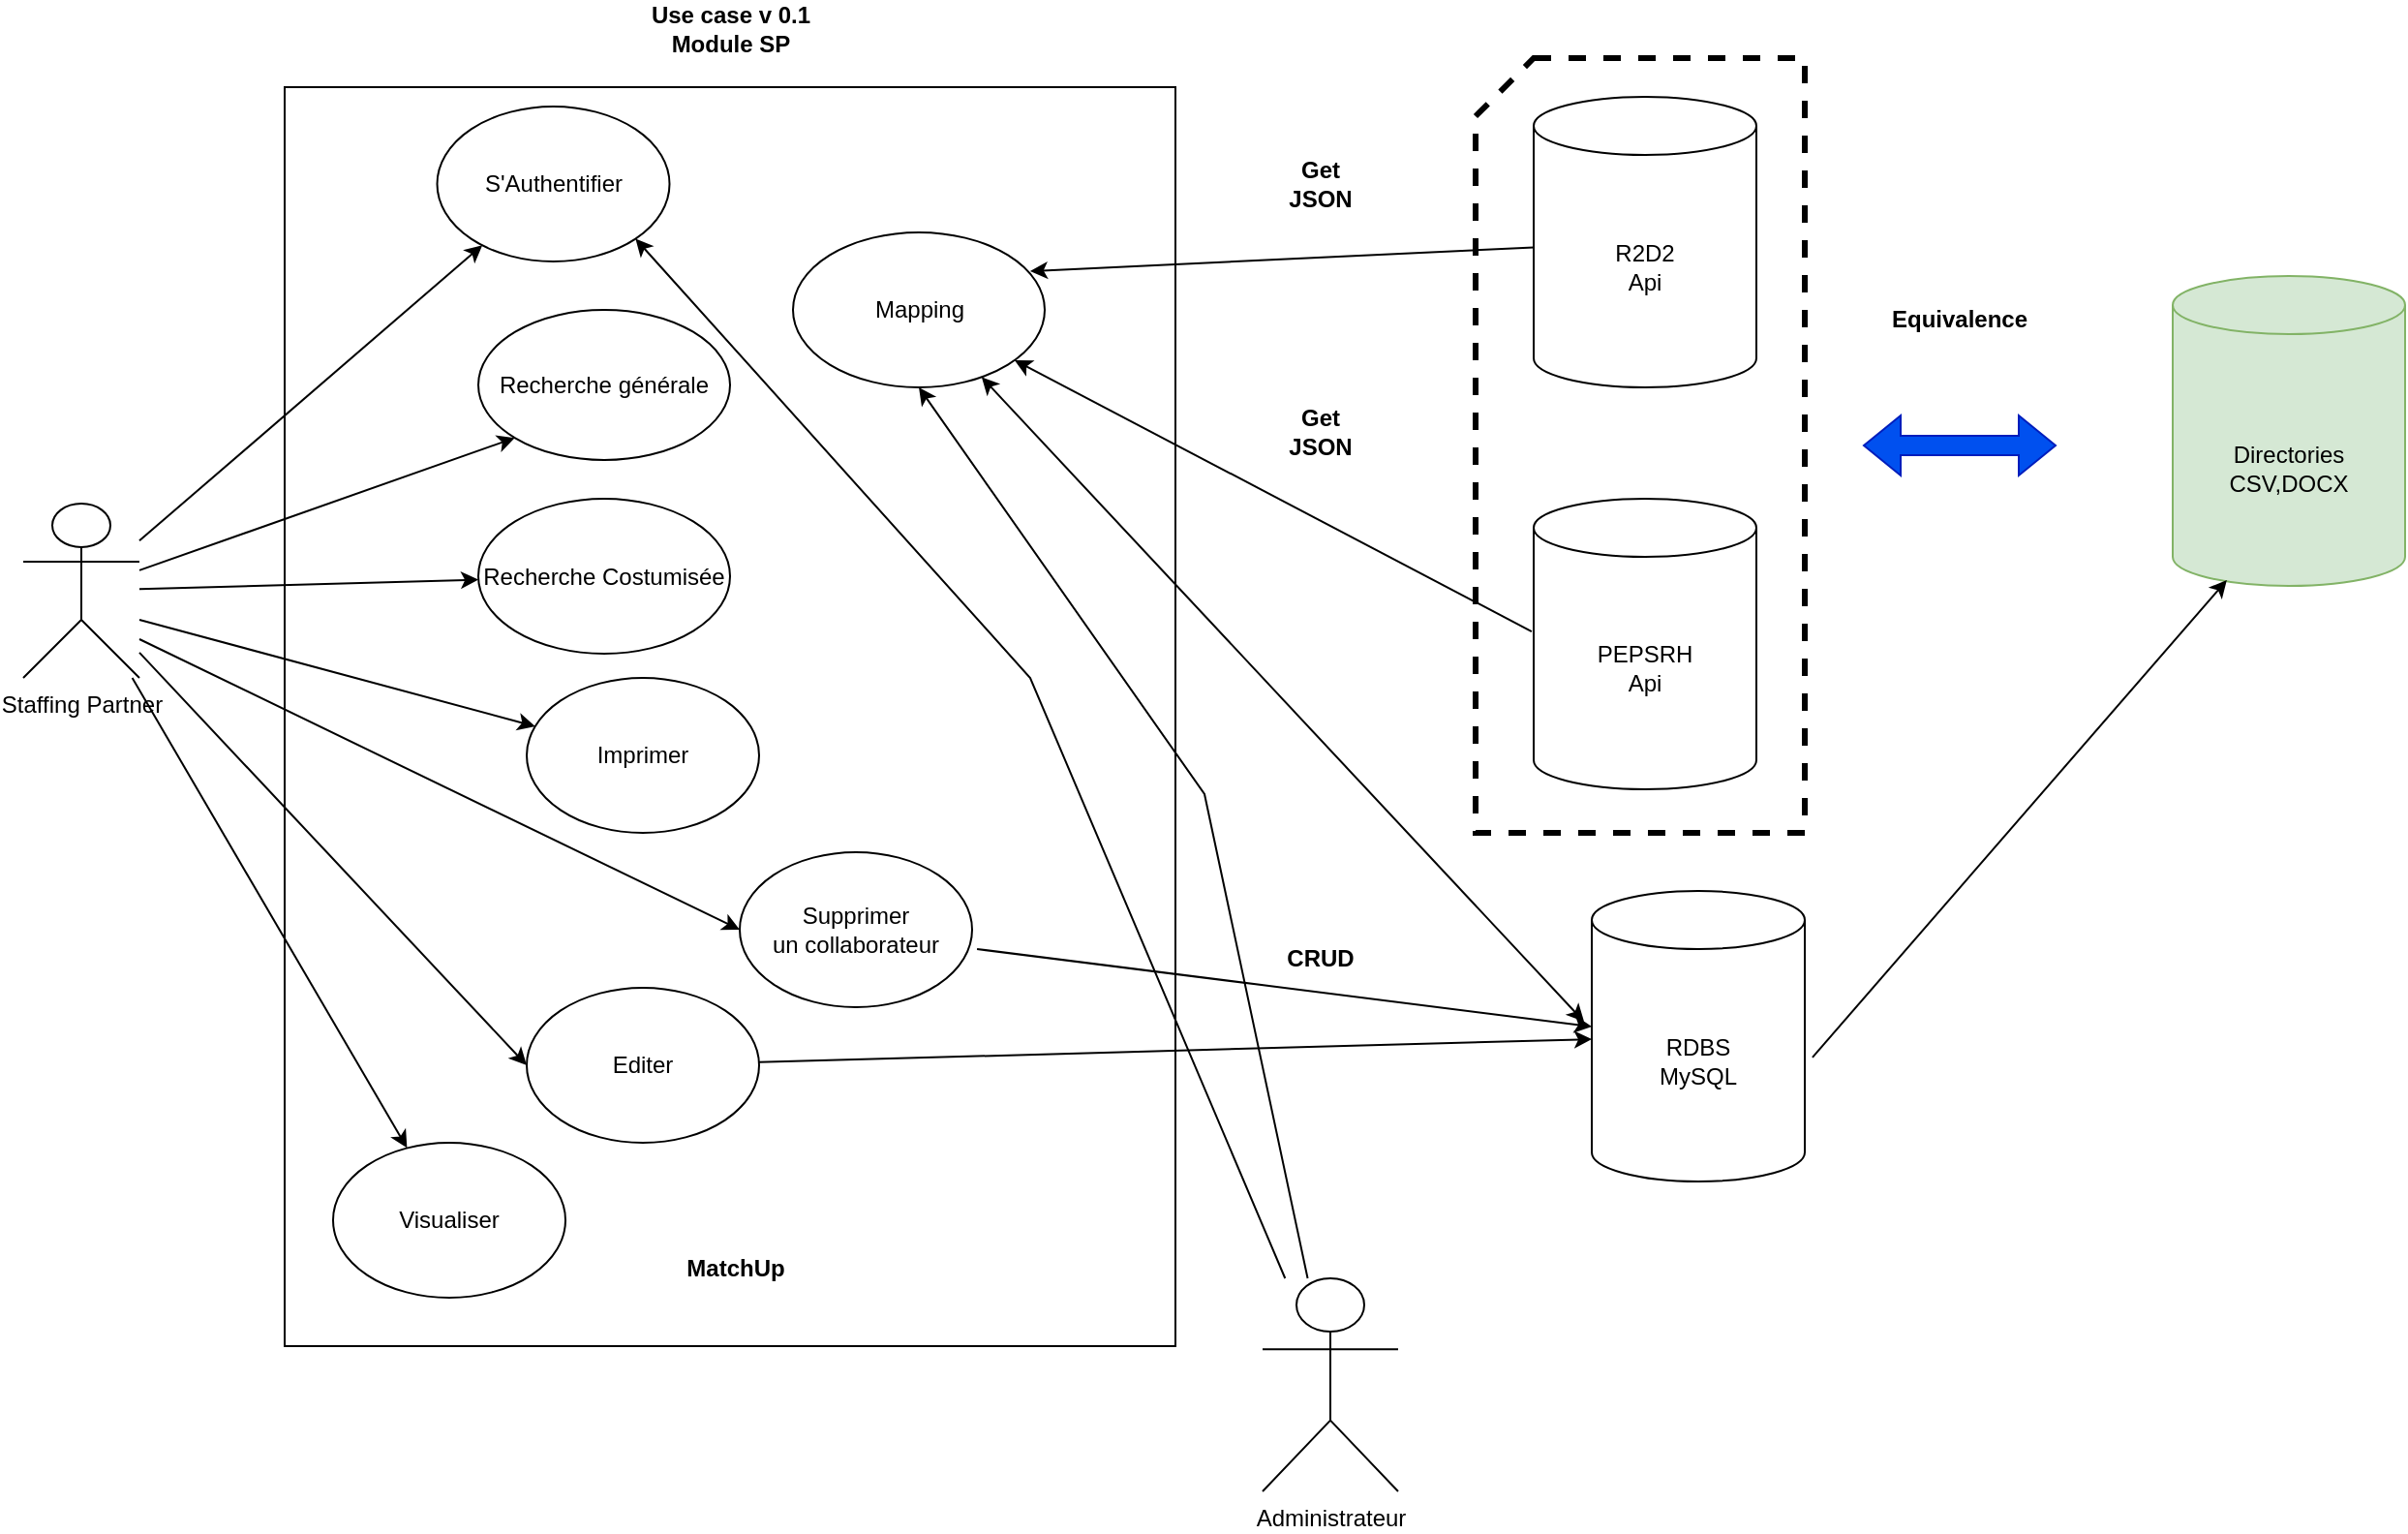 <mxfile version="21.0.6" type="github">
  <diagram name="Page-1" id="cZUEX3v-I-skDXROvwHG">
    <mxGraphModel dx="1362" dy="775" grid="1" gridSize="10" guides="1" tooltips="1" connect="1" arrows="1" fold="1" page="1" pageScale="1" pageWidth="850" pageHeight="1100" math="0" shadow="0">
      <root>
        <mxCell id="0" />
        <mxCell id="1" parent="0" />
        <mxCell id="rOl_-bxGFpwBq8WTyCc1-2" value="" style="rounded=0;whiteSpace=wrap;html=1;" parent="1" vertex="1">
          <mxGeometry x="195" y="135" width="460" height="650" as="geometry" />
        </mxCell>
        <mxCell id="rOl_-bxGFpwBq8WTyCc1-3" value="R2D2&lt;br&gt;Api" style="shape=cylinder3;whiteSpace=wrap;html=1;boundedLbl=1;backgroundOutline=1;size=15;" parent="1" vertex="1">
          <mxGeometry x="840" y="140" width="115" height="150" as="geometry" />
        </mxCell>
        <mxCell id="rOl_-bxGFpwBq8WTyCc1-4" value="RDBS&lt;br&gt;MySQL" style="shape=cylinder3;whiteSpace=wrap;html=1;boundedLbl=1;backgroundOutline=1;size=15;" parent="1" vertex="1">
          <mxGeometry x="870" y="550" width="110" height="150" as="geometry" />
        </mxCell>
        <mxCell id="rOl_-bxGFpwBq8WTyCc1-6" value="Recherche générale" style="ellipse;whiteSpace=wrap;html=1;" parent="1" vertex="1">
          <mxGeometry x="295" y="250" width="130" height="77.5" as="geometry" />
        </mxCell>
        <mxCell id="rOl_-bxGFpwBq8WTyCc1-7" value="Recherche Costumisée" style="ellipse;whiteSpace=wrap;html=1;" parent="1" vertex="1">
          <mxGeometry x="295" y="347.5" width="130" height="80" as="geometry" />
        </mxCell>
        <mxCell id="rOl_-bxGFpwBq8WTyCc1-10" value="" style="endArrow=classic;html=1;rounded=0;entryX=0;entryY=1;entryDx=0;entryDy=0;" parent="1" source="eG_zqSssfmCS1ICfJA-u-1" target="rOl_-bxGFpwBq8WTyCc1-6" edge="1">
          <mxGeometry width="50" height="50" relative="1" as="geometry">
            <mxPoint x="140" y="398.065" as="sourcePoint" />
            <mxPoint x="450" y="360" as="targetPoint" />
          </mxGeometry>
        </mxCell>
        <mxCell id="rOl_-bxGFpwBq8WTyCc1-11" value="" style="endArrow=classic;html=1;rounded=0;" parent="1" source="eG_zqSssfmCS1ICfJA-u-1" target="rOl_-bxGFpwBq8WTyCc1-7" edge="1">
          <mxGeometry width="50" height="50" relative="1" as="geometry">
            <mxPoint x="140" y="412.667" as="sourcePoint" />
            <mxPoint x="450" y="360" as="targetPoint" />
          </mxGeometry>
        </mxCell>
        <mxCell id="rOl_-bxGFpwBq8WTyCc1-12" value="Mapping" style="ellipse;whiteSpace=wrap;html=1;" parent="1" vertex="1">
          <mxGeometry x="457.5" y="210" width="130" height="80" as="geometry" />
        </mxCell>
        <mxCell id="rOl_-bxGFpwBq8WTyCc1-15" value="&lt;b&gt;Use case v 0.1&lt;br&gt;Module SP&lt;/b&gt;" style="text;html=1;strokeColor=none;fillColor=none;align=center;verticalAlign=middle;whiteSpace=wrap;rounded=0;" parent="1" vertex="1">
          <mxGeometry x="378" y="90" width="95" height="30" as="geometry" />
        </mxCell>
        <mxCell id="rOl_-bxGFpwBq8WTyCc1-17" value="" style="endArrow=classic;html=1;rounded=0;entryX=0.942;entryY=0.25;entryDx=0;entryDy=0;entryPerimeter=0;" parent="1" source="rOl_-bxGFpwBq8WTyCc1-3" target="rOl_-bxGFpwBq8WTyCc1-12" edge="1">
          <mxGeometry width="50" height="50" relative="1" as="geometry">
            <mxPoint x="564" y="368" as="sourcePoint" />
            <mxPoint x="690" y="432" as="targetPoint" />
          </mxGeometry>
        </mxCell>
        <mxCell id="rOl_-bxGFpwBq8WTyCc1-18" value="&lt;b&gt;Get&lt;br&gt;JSON&lt;br&gt;&lt;/b&gt;" style="text;html=1;strokeColor=none;fillColor=none;align=center;verticalAlign=middle;whiteSpace=wrap;rounded=0;" parent="1" vertex="1">
          <mxGeometry x="700" y="170" width="60" height="30" as="geometry" />
        </mxCell>
        <mxCell id="rOl_-bxGFpwBq8WTyCc1-19" value="&lt;b&gt;CRUD&lt;/b&gt;" style="text;html=1;strokeColor=none;fillColor=none;align=center;verticalAlign=middle;whiteSpace=wrap;rounded=0;" parent="1" vertex="1">
          <mxGeometry x="700" y="570" width="60" height="30" as="geometry" />
        </mxCell>
        <mxCell id="rOl_-bxGFpwBq8WTyCc1-21" value="&lt;br&gt;Directories&lt;br&gt;CSV,DOCX" style="shape=cylinder3;whiteSpace=wrap;html=1;boundedLbl=1;backgroundOutline=1;size=15;fillColor=#d5e8d4;strokeColor=#82b366;" parent="1" vertex="1">
          <mxGeometry x="1170" y="232.5" width="120" height="160" as="geometry" />
        </mxCell>
        <mxCell id="rOl_-bxGFpwBq8WTyCc1-24" value="" style="shape=flexArrow;endArrow=classic;startArrow=classic;html=1;rounded=0;fillColor=#0050ef;strokeColor=#001DBC;" parent="1" edge="1">
          <mxGeometry width="100" height="100" relative="1" as="geometry">
            <mxPoint x="1010" y="320" as="sourcePoint" />
            <mxPoint x="1110" y="320" as="targetPoint" />
          </mxGeometry>
        </mxCell>
        <mxCell id="rOl_-bxGFpwBq8WTyCc1-25" value="" style="endArrow=classic;startArrow=classic;html=1;rounded=0;entryX=-0.036;entryY=0.45;entryDx=0;entryDy=0;entryPerimeter=0;" parent="1" source="rOl_-bxGFpwBq8WTyCc1-12" target="rOl_-bxGFpwBq8WTyCc1-4" edge="1">
          <mxGeometry width="50" height="50" relative="1" as="geometry">
            <mxPoint x="610" y="420" as="sourcePoint" />
            <mxPoint x="660" y="370" as="targetPoint" />
          </mxGeometry>
        </mxCell>
        <mxCell id="rOl_-bxGFpwBq8WTyCc1-26" value="&lt;b&gt;MatchUp&lt;/b&gt;" style="text;html=1;strokeColor=none;fillColor=none;align=center;verticalAlign=middle;whiteSpace=wrap;rounded=0;" parent="1" vertex="1">
          <mxGeometry x="397.5" y="730" width="60" height="30" as="geometry" />
        </mxCell>
        <mxCell id="LON2oFGz_T9k3AkA141l-7" value="S&#39;Authentifier" style="ellipse;whiteSpace=wrap;html=1;" parent="1" vertex="1">
          <mxGeometry x="273.75" y="145" width="120" height="80" as="geometry" />
        </mxCell>
        <mxCell id="LON2oFGz_T9k3AkA141l-8" value="" style="endArrow=classic;html=1;rounded=0;" parent="1" source="eG_zqSssfmCS1ICfJA-u-1" target="LON2oFGz_T9k3AkA141l-7" edge="1">
          <mxGeometry width="50" height="50" relative="1" as="geometry">
            <mxPoint x="140" y="382.609" as="sourcePoint" />
            <mxPoint x="240" y="230" as="targetPoint" />
          </mxGeometry>
        </mxCell>
        <mxCell id="eG_zqSssfmCS1ICfJA-u-1" value="Staffing Partner" style="shape=umlActor;verticalLabelPosition=bottom;verticalAlign=top;html=1;outlineConnect=0;" vertex="1" parent="1">
          <mxGeometry x="60" y="350" width="60" height="90" as="geometry" />
        </mxCell>
        <mxCell id="eG_zqSssfmCS1ICfJA-u-2" value="Editer" style="ellipse;whiteSpace=wrap;html=1;" vertex="1" parent="1">
          <mxGeometry x="320" y="600" width="120" height="80" as="geometry" />
        </mxCell>
        <mxCell id="eG_zqSssfmCS1ICfJA-u-3" value="Visualiser" style="ellipse;whiteSpace=wrap;html=1;" vertex="1" parent="1">
          <mxGeometry x="220" y="680" width="120" height="80" as="geometry" />
        </mxCell>
        <mxCell id="eG_zqSssfmCS1ICfJA-u-4" value="Imprimer" style="ellipse;whiteSpace=wrap;html=1;" vertex="1" parent="1">
          <mxGeometry x="320" y="440" width="120" height="80" as="geometry" />
        </mxCell>
        <mxCell id="eG_zqSssfmCS1ICfJA-u-5" value="Supprimer&lt;br&gt;un collaborateur" style="ellipse;whiteSpace=wrap;html=1;" vertex="1" parent="1">
          <mxGeometry x="430" y="530" width="120" height="80" as="geometry" />
        </mxCell>
        <mxCell id="eG_zqSssfmCS1ICfJA-u-6" value="PEPSRH&lt;br&gt;Api" style="shape=cylinder3;whiteSpace=wrap;html=1;boundedLbl=1;backgroundOutline=1;size=15;" vertex="1" parent="1">
          <mxGeometry x="840" y="347.5" width="115" height="150" as="geometry" />
        </mxCell>
        <mxCell id="eG_zqSssfmCS1ICfJA-u-7" value="" style="endArrow=classic;html=1;rounded=0;entryX=0;entryY=0.5;entryDx=0;entryDy=0;" edge="1" parent="1" source="eG_zqSssfmCS1ICfJA-u-1" target="eG_zqSssfmCS1ICfJA-u-2">
          <mxGeometry width="50" height="50" relative="1" as="geometry">
            <mxPoint x="670" y="510" as="sourcePoint" />
            <mxPoint x="720" y="460" as="targetPoint" />
          </mxGeometry>
        </mxCell>
        <mxCell id="eG_zqSssfmCS1ICfJA-u-8" value="" style="endArrow=classic;html=1;rounded=0;" edge="1" parent="1" source="eG_zqSssfmCS1ICfJA-u-1" target="eG_zqSssfmCS1ICfJA-u-3">
          <mxGeometry width="50" height="50" relative="1" as="geometry">
            <mxPoint x="670" y="510" as="sourcePoint" />
            <mxPoint x="720" y="460" as="targetPoint" />
          </mxGeometry>
        </mxCell>
        <mxCell id="eG_zqSssfmCS1ICfJA-u-9" value="" style="endArrow=classic;html=1;rounded=0;" edge="1" parent="1" target="eG_zqSssfmCS1ICfJA-u-4">
          <mxGeometry width="50" height="50" relative="1" as="geometry">
            <mxPoint x="120" y="410" as="sourcePoint" />
            <mxPoint x="720" y="460" as="targetPoint" />
          </mxGeometry>
        </mxCell>
        <mxCell id="eG_zqSssfmCS1ICfJA-u-10" value="" style="endArrow=classic;html=1;rounded=0;exitX=-0.009;exitY=0.457;exitDx=0;exitDy=0;exitPerimeter=0;" edge="1" parent="1" source="eG_zqSssfmCS1ICfJA-u-6" target="rOl_-bxGFpwBq8WTyCc1-12">
          <mxGeometry width="50" height="50" relative="1" as="geometry">
            <mxPoint x="670" y="510" as="sourcePoint" />
            <mxPoint x="720" y="460" as="targetPoint" />
          </mxGeometry>
        </mxCell>
        <mxCell id="eG_zqSssfmCS1ICfJA-u-11" value="&lt;b&gt;Get&lt;br&gt;JSON&lt;br&gt;&lt;/b&gt;" style="text;html=1;strokeColor=none;fillColor=none;align=center;verticalAlign=middle;whiteSpace=wrap;rounded=0;" vertex="1" parent="1">
          <mxGeometry x="700" y="297.5" width="60" height="30" as="geometry" />
        </mxCell>
        <mxCell id="eG_zqSssfmCS1ICfJA-u-12" value="" style="endArrow=classic;html=1;rounded=0;entryX=0;entryY=0.5;entryDx=0;entryDy=0;" edge="1" parent="1" target="eG_zqSssfmCS1ICfJA-u-5">
          <mxGeometry width="50" height="50" relative="1" as="geometry">
            <mxPoint x="120" y="420" as="sourcePoint" />
            <mxPoint x="720" y="450" as="targetPoint" />
          </mxGeometry>
        </mxCell>
        <mxCell id="eG_zqSssfmCS1ICfJA-u-13" value="" style="shape=card;whiteSpace=wrap;html=1;gradientColor=none;shadow=0;dashed=1;fillColor=none;strokeWidth=3;" vertex="1" parent="1">
          <mxGeometry x="810" y="120" width="170" height="400" as="geometry" />
        </mxCell>
        <mxCell id="eG_zqSssfmCS1ICfJA-u-14" value="&lt;b&gt;Equivalence&lt;/b&gt;" style="text;html=1;strokeColor=none;fillColor=none;align=center;verticalAlign=middle;whiteSpace=wrap;rounded=0;" vertex="1" parent="1">
          <mxGeometry x="1030" y="240" width="60" height="30" as="geometry" />
        </mxCell>
        <mxCell id="eG_zqSssfmCS1ICfJA-u-15" value="" style="endArrow=classic;html=1;rounded=0;exitX=1.021;exitY=0.625;exitDx=0;exitDy=0;exitPerimeter=0;" edge="1" parent="1" source="eG_zqSssfmCS1ICfJA-u-5">
          <mxGeometry width="50" height="50" relative="1" as="geometry">
            <mxPoint x="670" y="550" as="sourcePoint" />
            <mxPoint x="870" y="620" as="targetPoint" />
          </mxGeometry>
        </mxCell>
        <mxCell id="eG_zqSssfmCS1ICfJA-u-16" value="" style="endArrow=classic;html=1;rounded=0;" edge="1" parent="1" source="eG_zqSssfmCS1ICfJA-u-2" target="rOl_-bxGFpwBq8WTyCc1-4">
          <mxGeometry width="50" height="50" relative="1" as="geometry">
            <mxPoint x="670" y="500" as="sourcePoint" />
            <mxPoint x="790" y="680" as="targetPoint" />
          </mxGeometry>
        </mxCell>
        <mxCell id="eG_zqSssfmCS1ICfJA-u-17" value="Administrateur" style="shape=umlActor;verticalLabelPosition=bottom;verticalAlign=top;html=1;outlineConnect=0;" vertex="1" parent="1">
          <mxGeometry x="700" y="750" width="70" height="110" as="geometry" />
        </mxCell>
        <mxCell id="eG_zqSssfmCS1ICfJA-u-26" value="" style="endArrow=classic;html=1;rounded=0;entryX=0.5;entryY=1;entryDx=0;entryDy=0;" edge="1" parent="1" source="eG_zqSssfmCS1ICfJA-u-17" target="rOl_-bxGFpwBq8WTyCc1-12">
          <mxGeometry width="50" height="50" relative="1" as="geometry">
            <mxPoint x="670" y="570" as="sourcePoint" />
            <mxPoint x="720" y="520" as="targetPoint" />
            <Array as="points">
              <mxPoint x="670" y="500" />
            </Array>
          </mxGeometry>
        </mxCell>
        <mxCell id="eG_zqSssfmCS1ICfJA-u-27" value="" style="endArrow=classic;html=1;rounded=0;entryX=1;entryY=1;entryDx=0;entryDy=0;" edge="1" parent="1" source="eG_zqSssfmCS1ICfJA-u-17" target="LON2oFGz_T9k3AkA141l-7">
          <mxGeometry width="50" height="50" relative="1" as="geometry">
            <mxPoint x="670" y="570" as="sourcePoint" />
            <mxPoint x="720" y="520" as="targetPoint" />
            <Array as="points">
              <mxPoint x="580" y="440" />
            </Array>
          </mxGeometry>
        </mxCell>
        <mxCell id="eG_zqSssfmCS1ICfJA-u-28" value="" style="endArrow=classic;html=1;rounded=0;entryX=0.233;entryY=0.981;entryDx=0;entryDy=0;entryPerimeter=0;exitX=1.036;exitY=0.573;exitDx=0;exitDy=0;exitPerimeter=0;" edge="1" parent="1" source="rOl_-bxGFpwBq8WTyCc1-4" target="rOl_-bxGFpwBq8WTyCc1-21">
          <mxGeometry width="50" height="50" relative="1" as="geometry">
            <mxPoint x="1010" y="600" as="sourcePoint" />
            <mxPoint x="1060" y="550" as="targetPoint" />
          </mxGeometry>
        </mxCell>
      </root>
    </mxGraphModel>
  </diagram>
</mxfile>
